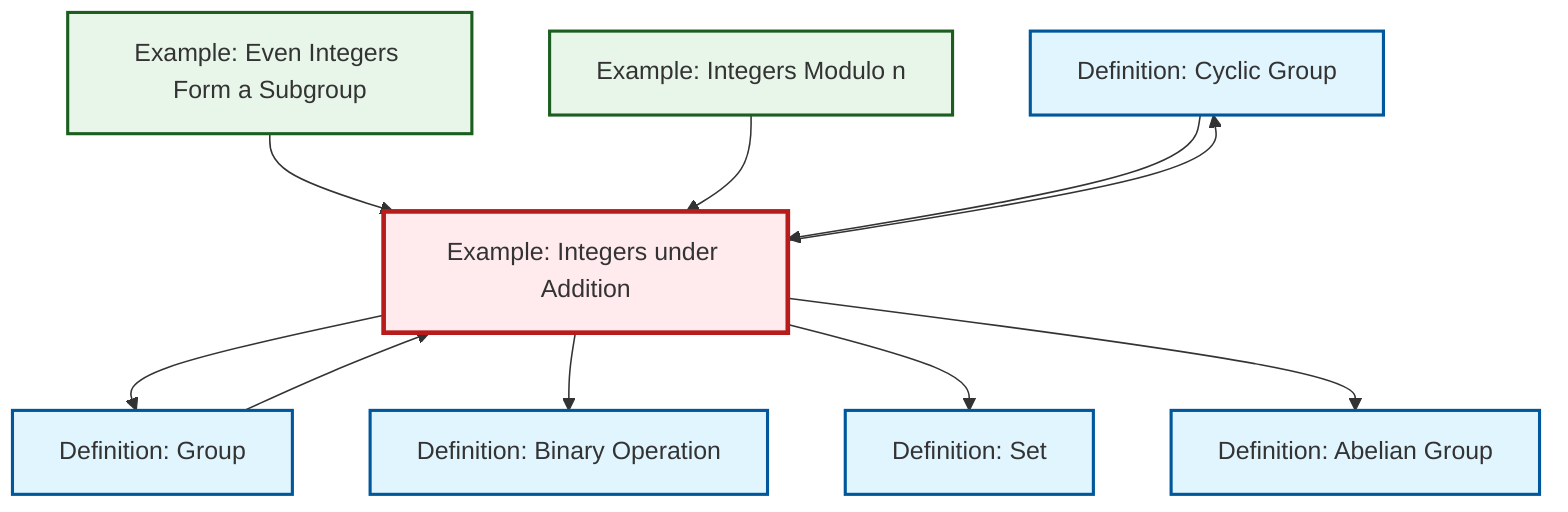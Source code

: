 graph TD
    classDef definition fill:#e1f5fe,stroke:#01579b,stroke-width:2px
    classDef theorem fill:#f3e5f5,stroke:#4a148c,stroke-width:2px
    classDef axiom fill:#fff3e0,stroke:#e65100,stroke-width:2px
    classDef example fill:#e8f5e9,stroke:#1b5e20,stroke-width:2px
    classDef current fill:#ffebee,stroke:#b71c1c,stroke-width:3px
    def-binary-operation["Definition: Binary Operation"]:::definition
    def-cyclic-group["Definition: Cyclic Group"]:::definition
    ex-integers-addition["Example: Integers under Addition"]:::example
    def-abelian-group["Definition: Abelian Group"]:::definition
    ex-even-integers-subgroup["Example: Even Integers Form a Subgroup"]:::example
    ex-quotient-integers-mod-n["Example: Integers Modulo n"]:::example
    def-group["Definition: Group"]:::definition
    def-set["Definition: Set"]:::definition
    ex-integers-addition --> def-group
    ex-even-integers-subgroup --> ex-integers-addition
    ex-quotient-integers-mod-n --> ex-integers-addition
    def-group --> ex-integers-addition
    def-cyclic-group --> ex-integers-addition
    ex-integers-addition --> def-binary-operation
    ex-integers-addition --> def-set
    ex-integers-addition --> def-abelian-group
    ex-integers-addition --> def-cyclic-group
    class ex-integers-addition current